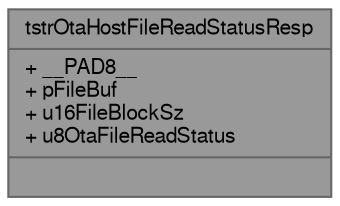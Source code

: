 digraph "tstrOtaHostFileReadStatusResp"
{
 // LATEX_PDF_SIZE
  bgcolor="transparent";
  edge [fontname=FreeSans,fontsize=10,labelfontname=FreeSans,labelfontsize=10];
  node [fontname=FreeSans,fontsize=10,shape=box,height=0.2,width=0.4];
  Node1 [shape=record,label="{tstrOtaHostFileReadStatusResp\n|+ __PAD8__\l+ pFileBuf\l+ u16FileBlockSz\l+ u8OtaFileReadStatus\l|}",height=0.2,width=0.4,color="gray40", fillcolor="grey60", style="filled", fontcolor="black",tooltip="Host File OTA Information."];
}
